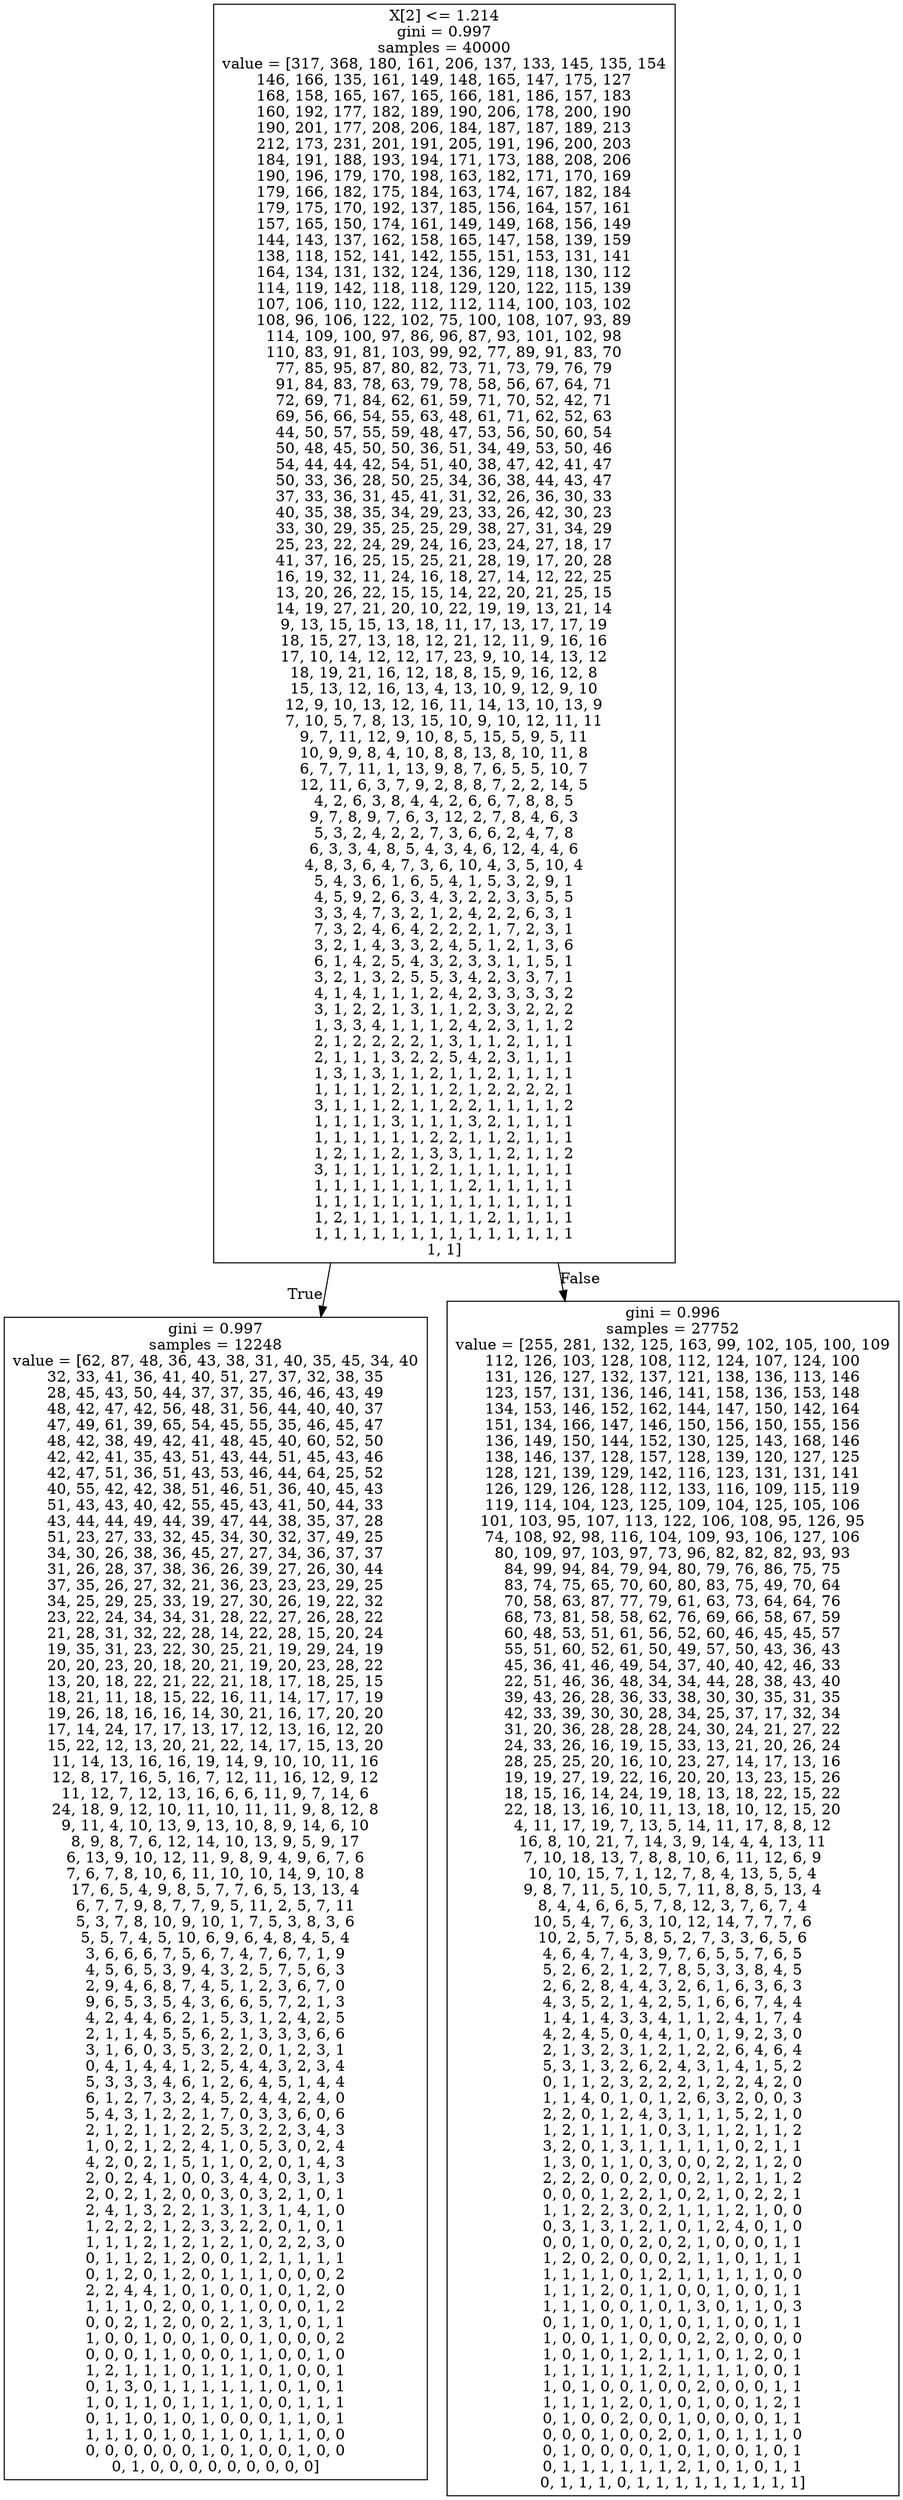 digraph Tree {
node [shape=box] ;
0 [label="X[2] <= 1.214\ngini = 0.997\nsamples = 40000\nvalue = [317, 368, 180, 161, 206, 137, 133, 145, 135, 154\n146, 166, 135, 161, 149, 148, 165, 147, 175, 127\n168, 158, 165, 167, 165, 166, 181, 186, 157, 183\n160, 192, 177, 182, 189, 190, 206, 178, 200, 190\n190, 201, 177, 208, 206, 184, 187, 187, 189, 213\n212, 173, 231, 201, 191, 205, 191, 196, 200, 203\n184, 191, 188, 193, 194, 171, 173, 188, 208, 206\n190, 196, 179, 170, 198, 163, 182, 171, 170, 169\n179, 166, 182, 175, 184, 163, 174, 167, 182, 184\n179, 175, 170, 192, 137, 185, 156, 164, 157, 161\n157, 165, 150, 174, 161, 149, 149, 168, 156, 149\n144, 143, 137, 162, 158, 165, 147, 158, 139, 159\n138, 118, 152, 141, 142, 155, 151, 153, 131, 141\n164, 134, 131, 132, 124, 136, 129, 118, 130, 112\n114, 119, 142, 118, 118, 129, 120, 122, 115, 139\n107, 106, 110, 122, 112, 112, 114, 100, 103, 102\n108, 96, 106, 122, 102, 75, 100, 108, 107, 93, 89\n114, 109, 100, 97, 86, 96, 87, 93, 101, 102, 98\n110, 83, 91, 81, 103, 99, 92, 77, 89, 91, 83, 70\n77, 85, 95, 87, 80, 82, 73, 71, 73, 79, 76, 79\n91, 84, 83, 78, 63, 79, 78, 58, 56, 67, 64, 71\n72, 69, 71, 84, 62, 61, 59, 71, 70, 52, 42, 71\n69, 56, 66, 54, 55, 63, 48, 61, 71, 62, 52, 63\n44, 50, 57, 55, 59, 48, 47, 53, 56, 50, 60, 54\n50, 48, 45, 50, 50, 36, 51, 34, 49, 53, 50, 46\n54, 44, 44, 42, 54, 51, 40, 38, 47, 42, 41, 47\n50, 33, 36, 28, 50, 25, 34, 36, 38, 44, 43, 47\n37, 33, 36, 31, 45, 41, 31, 32, 26, 36, 30, 33\n40, 35, 38, 35, 34, 29, 23, 33, 26, 42, 30, 23\n33, 30, 29, 35, 25, 25, 29, 38, 27, 31, 34, 29\n25, 23, 22, 24, 29, 24, 16, 23, 24, 27, 18, 17\n41, 37, 16, 25, 15, 25, 21, 28, 19, 17, 20, 28\n16, 19, 32, 11, 24, 16, 18, 27, 14, 12, 22, 25\n13, 20, 26, 22, 15, 15, 14, 22, 20, 21, 25, 15\n14, 19, 27, 21, 20, 10, 22, 19, 19, 13, 21, 14\n9, 13, 15, 15, 13, 18, 11, 17, 13, 17, 17, 19\n18, 15, 27, 13, 18, 12, 21, 12, 11, 9, 16, 16\n17, 10, 14, 12, 12, 17, 23, 9, 10, 14, 13, 12\n18, 19, 21, 16, 12, 18, 8, 15, 9, 16, 12, 8\n15, 13, 12, 16, 13, 4, 13, 10, 9, 12, 9, 10\n12, 9, 10, 13, 12, 16, 11, 14, 13, 10, 13, 9\n7, 10, 5, 7, 8, 13, 15, 10, 9, 10, 12, 11, 11\n9, 7, 11, 12, 9, 10, 8, 5, 15, 5, 9, 5, 11\n10, 9, 9, 8, 4, 10, 8, 8, 13, 8, 10, 11, 8\n6, 7, 7, 11, 1, 13, 9, 8, 7, 6, 5, 5, 10, 7\n12, 11, 6, 3, 7, 9, 2, 8, 8, 7, 2, 2, 14, 5\n4, 2, 6, 3, 8, 4, 4, 2, 6, 6, 7, 8, 8, 5\n9, 7, 8, 9, 7, 6, 3, 12, 2, 7, 8, 4, 6, 3\n5, 3, 2, 4, 2, 2, 7, 3, 6, 6, 2, 4, 7, 8\n6, 3, 3, 4, 8, 5, 4, 3, 4, 6, 12, 4, 4, 6\n4, 8, 3, 6, 4, 7, 3, 6, 10, 4, 3, 5, 10, 4\n5, 4, 3, 6, 1, 6, 5, 4, 1, 5, 3, 2, 9, 1\n4, 5, 9, 2, 6, 3, 4, 3, 2, 2, 3, 3, 5, 5\n3, 3, 4, 7, 3, 2, 1, 2, 4, 2, 2, 6, 3, 1\n7, 3, 2, 4, 6, 4, 2, 2, 2, 1, 7, 2, 3, 1\n3, 2, 1, 4, 3, 3, 2, 4, 5, 1, 2, 1, 3, 6\n6, 1, 4, 2, 5, 4, 3, 2, 3, 3, 1, 1, 5, 1\n3, 2, 1, 3, 2, 5, 5, 3, 4, 2, 3, 3, 7, 1\n4, 1, 4, 1, 1, 1, 2, 4, 2, 3, 3, 3, 3, 2\n3, 1, 2, 2, 1, 3, 1, 1, 2, 3, 3, 2, 2, 2\n1, 3, 3, 4, 1, 1, 1, 2, 4, 2, 3, 1, 1, 2\n2, 1, 2, 2, 2, 2, 1, 3, 1, 1, 2, 1, 1, 1\n2, 1, 1, 1, 3, 2, 2, 5, 4, 2, 3, 1, 1, 1\n1, 3, 1, 3, 1, 1, 2, 1, 1, 2, 1, 1, 1, 1\n1, 1, 1, 1, 2, 1, 1, 2, 1, 2, 2, 2, 2, 1\n3, 1, 1, 1, 2, 1, 1, 2, 2, 1, 1, 1, 1, 2\n1, 1, 1, 1, 3, 1, 1, 1, 3, 2, 1, 1, 1, 1\n1, 1, 1, 1, 1, 1, 2, 2, 1, 1, 2, 1, 1, 1\n1, 2, 1, 1, 2, 1, 3, 3, 1, 1, 2, 1, 1, 2\n3, 1, 1, 1, 1, 1, 2, 1, 1, 1, 1, 1, 1, 1\n1, 1, 1, 1, 1, 1, 1, 1, 2, 1, 1, 1, 1, 1\n1, 1, 1, 1, 1, 1, 1, 1, 1, 1, 1, 1, 1, 1\n1, 2, 1, 1, 1, 1, 1, 1, 1, 2, 1, 1, 1, 1\n1, 1, 1, 1, 1, 1, 1, 1, 1, 1, 1, 1, 1, 1\n1, 1]"] ;
1 [label="gini = 0.997\nsamples = 12248\nvalue = [62, 87, 48, 36, 43, 38, 31, 40, 35, 45, 34, 40\n32, 33, 41, 36, 41, 40, 51, 27, 37, 32, 38, 35\n28, 45, 43, 50, 44, 37, 37, 35, 46, 46, 43, 49\n48, 42, 47, 42, 56, 48, 31, 56, 44, 40, 40, 37\n47, 49, 61, 39, 65, 54, 45, 55, 35, 46, 45, 47\n48, 42, 38, 49, 42, 41, 48, 45, 40, 60, 52, 50\n42, 42, 41, 35, 43, 51, 43, 44, 51, 45, 43, 46\n42, 47, 51, 36, 51, 43, 53, 46, 44, 64, 25, 52\n40, 55, 42, 42, 38, 51, 46, 51, 36, 40, 45, 43\n51, 43, 43, 40, 42, 55, 45, 43, 41, 50, 44, 33\n43, 44, 44, 49, 44, 39, 47, 44, 38, 35, 37, 28\n51, 23, 27, 33, 32, 45, 34, 30, 32, 37, 49, 25\n34, 30, 26, 38, 36, 45, 27, 27, 34, 36, 37, 37\n31, 26, 28, 37, 38, 36, 26, 39, 27, 26, 30, 44\n37, 35, 26, 27, 32, 21, 36, 23, 23, 23, 29, 25\n34, 25, 29, 25, 33, 19, 27, 30, 26, 19, 22, 32\n23, 22, 24, 34, 34, 31, 28, 22, 27, 26, 28, 22\n21, 28, 31, 32, 22, 28, 14, 22, 28, 15, 20, 24\n19, 35, 31, 23, 22, 30, 25, 21, 19, 29, 24, 19\n20, 20, 23, 20, 18, 20, 21, 19, 20, 23, 28, 22\n13, 20, 18, 22, 21, 22, 21, 18, 17, 18, 25, 15\n18, 21, 11, 18, 15, 22, 16, 11, 14, 17, 17, 19\n19, 26, 18, 16, 16, 14, 30, 21, 16, 17, 20, 20\n17, 14, 24, 17, 17, 13, 17, 12, 13, 16, 12, 20\n15, 22, 12, 13, 20, 21, 22, 14, 17, 15, 13, 20\n11, 14, 13, 16, 16, 19, 14, 9, 10, 10, 11, 16\n12, 8, 17, 16, 5, 16, 7, 12, 11, 16, 12, 9, 12\n11, 12, 7, 12, 13, 16, 6, 6, 11, 9, 7, 14, 6\n24, 18, 9, 12, 10, 11, 10, 11, 11, 9, 8, 12, 8\n9, 11, 4, 10, 13, 9, 13, 10, 8, 9, 14, 6, 10\n8, 9, 8, 7, 6, 12, 14, 10, 13, 9, 5, 9, 17\n6, 13, 9, 10, 12, 11, 9, 8, 9, 4, 9, 6, 7, 6\n7, 6, 7, 8, 10, 6, 11, 10, 10, 14, 9, 10, 8\n17, 6, 5, 4, 9, 8, 5, 7, 7, 6, 5, 13, 13, 4\n6, 7, 7, 9, 8, 7, 7, 9, 5, 11, 2, 5, 7, 11\n5, 3, 7, 8, 10, 9, 10, 1, 7, 5, 3, 8, 3, 6\n5, 5, 7, 4, 5, 10, 6, 9, 6, 4, 8, 4, 5, 4\n3, 6, 6, 6, 7, 5, 6, 7, 4, 7, 6, 7, 1, 9\n4, 5, 6, 5, 3, 9, 4, 3, 2, 5, 7, 5, 6, 3\n2, 9, 4, 6, 8, 7, 4, 5, 1, 2, 3, 6, 7, 0\n9, 6, 5, 3, 5, 4, 3, 6, 6, 5, 7, 2, 1, 3\n4, 2, 4, 4, 6, 2, 1, 5, 3, 1, 2, 4, 2, 5\n2, 1, 1, 4, 5, 5, 6, 2, 1, 3, 3, 3, 6, 6\n3, 1, 6, 0, 3, 5, 3, 2, 2, 0, 1, 2, 3, 1\n0, 4, 1, 4, 4, 1, 2, 5, 4, 4, 3, 2, 3, 4\n5, 3, 3, 3, 4, 6, 1, 2, 6, 4, 5, 1, 4, 4\n6, 1, 2, 7, 3, 2, 4, 5, 2, 4, 4, 2, 4, 0\n5, 4, 3, 1, 2, 2, 1, 7, 0, 3, 3, 6, 0, 6\n2, 1, 2, 1, 1, 2, 2, 5, 3, 2, 2, 3, 4, 3\n1, 0, 2, 1, 2, 2, 4, 1, 0, 5, 3, 0, 2, 4\n4, 2, 0, 2, 1, 5, 1, 1, 0, 2, 0, 1, 4, 3\n2, 0, 2, 4, 1, 0, 0, 3, 4, 4, 0, 3, 1, 3\n2, 0, 2, 1, 2, 0, 0, 3, 0, 3, 2, 1, 0, 1\n2, 4, 1, 3, 2, 2, 1, 3, 1, 3, 1, 4, 1, 0\n1, 2, 2, 2, 1, 2, 3, 3, 2, 2, 0, 1, 0, 1\n1, 1, 1, 2, 1, 2, 1, 2, 1, 0, 2, 2, 3, 0\n0, 1, 1, 2, 1, 2, 0, 0, 1, 2, 1, 1, 1, 1\n0, 1, 2, 0, 1, 2, 0, 1, 1, 1, 0, 0, 0, 2\n2, 2, 4, 4, 1, 0, 1, 0, 0, 1, 0, 1, 2, 0\n1, 1, 1, 0, 2, 0, 0, 1, 1, 0, 0, 0, 1, 2\n0, 0, 2, 1, 2, 0, 0, 2, 1, 3, 1, 0, 1, 1\n1, 0, 0, 1, 0, 0, 1, 0, 0, 1, 0, 0, 0, 2\n0, 0, 0, 1, 1, 0, 0, 0, 1, 1, 0, 0, 1, 0\n1, 2, 1, 1, 1, 0, 1, 1, 1, 0, 1, 0, 0, 1\n0, 1, 3, 0, 1, 1, 1, 1, 1, 1, 0, 1, 0, 1\n1, 0, 1, 1, 0, 1, 1, 1, 1, 0, 0, 1, 1, 1\n0, 1, 1, 0, 1, 0, 1, 0, 0, 0, 1, 1, 0, 1\n1, 1, 1, 0, 1, 0, 1, 1, 0, 1, 1, 1, 0, 0\n0, 0, 0, 0, 0, 0, 1, 0, 1, 0, 0, 1, 0, 0\n0, 1, 0, 0, 0, 0, 0, 0, 0, 0, 0]"] ;
0 -> 1 [labeldistance=2.5, labelangle=45, headlabel="True"] ;
2 [label="gini = 0.996\nsamples = 27752\nvalue = [255, 281, 132, 125, 163, 99, 102, 105, 100, 109\n112, 126, 103, 128, 108, 112, 124, 107, 124, 100\n131, 126, 127, 132, 137, 121, 138, 136, 113, 146\n123, 157, 131, 136, 146, 141, 158, 136, 153, 148\n134, 153, 146, 152, 162, 144, 147, 150, 142, 164\n151, 134, 166, 147, 146, 150, 156, 150, 155, 156\n136, 149, 150, 144, 152, 130, 125, 143, 168, 146\n138, 146, 137, 128, 157, 128, 139, 120, 127, 125\n128, 121, 139, 129, 142, 116, 123, 131, 131, 141\n126, 129, 126, 128, 112, 133, 116, 109, 115, 119\n119, 114, 104, 123, 125, 109, 104, 125, 105, 106\n101, 103, 95, 107, 113, 122, 106, 108, 95, 126, 95\n74, 108, 92, 98, 116, 104, 109, 93, 106, 127, 106\n80, 109, 97, 103, 97, 73, 96, 82, 82, 82, 93, 93\n84, 99, 94, 84, 79, 94, 80, 79, 76, 86, 75, 75\n83, 74, 75, 65, 70, 60, 80, 83, 75, 49, 70, 64\n70, 58, 63, 87, 77, 79, 61, 63, 73, 64, 64, 76\n68, 73, 81, 58, 58, 62, 76, 69, 66, 58, 67, 59\n60, 48, 53, 51, 61, 56, 52, 60, 46, 45, 45, 57\n55, 51, 60, 52, 61, 50, 49, 57, 50, 43, 36, 43\n45, 36, 41, 46, 49, 54, 37, 40, 40, 42, 46, 33\n22, 51, 46, 36, 48, 34, 34, 44, 28, 38, 43, 40\n39, 43, 26, 28, 36, 33, 38, 30, 30, 35, 31, 35\n42, 33, 39, 30, 30, 28, 34, 25, 37, 17, 32, 34\n31, 20, 36, 28, 28, 28, 24, 30, 24, 21, 27, 22\n24, 33, 26, 16, 19, 15, 33, 13, 21, 20, 26, 24\n28, 25, 25, 20, 16, 10, 23, 27, 14, 17, 13, 16\n19, 19, 27, 19, 22, 16, 20, 20, 13, 23, 15, 26\n18, 15, 16, 14, 24, 19, 18, 13, 18, 22, 15, 22\n22, 18, 13, 16, 10, 11, 13, 18, 10, 12, 15, 20\n4, 11, 17, 19, 7, 13, 5, 14, 11, 17, 8, 8, 12\n16, 8, 10, 21, 7, 14, 3, 9, 14, 4, 4, 13, 11\n7, 10, 18, 13, 7, 8, 8, 10, 6, 11, 12, 6, 9\n10, 10, 15, 7, 1, 12, 7, 8, 4, 13, 5, 5, 4\n9, 8, 7, 11, 5, 10, 5, 7, 11, 8, 8, 5, 13, 4\n8, 4, 4, 6, 6, 5, 7, 8, 12, 3, 7, 6, 7, 4\n10, 5, 4, 7, 6, 3, 10, 12, 14, 7, 7, 7, 6\n10, 2, 5, 7, 5, 8, 5, 2, 7, 3, 3, 6, 5, 6\n4, 6, 4, 7, 4, 3, 9, 7, 6, 5, 5, 7, 6, 5\n5, 2, 6, 2, 1, 2, 7, 8, 5, 3, 3, 8, 4, 5\n2, 6, 2, 8, 4, 4, 3, 2, 6, 1, 6, 3, 6, 3\n4, 3, 5, 2, 1, 4, 2, 5, 1, 6, 6, 7, 4, 4\n1, 4, 1, 4, 3, 3, 4, 1, 1, 2, 4, 1, 7, 4\n4, 2, 4, 5, 0, 4, 4, 1, 0, 1, 9, 2, 3, 0\n2, 1, 3, 2, 3, 1, 2, 1, 2, 2, 6, 4, 6, 4\n5, 3, 1, 3, 2, 6, 2, 4, 3, 1, 4, 1, 5, 2\n0, 1, 1, 2, 3, 2, 2, 2, 1, 2, 2, 4, 2, 0\n1, 1, 4, 0, 1, 0, 1, 2, 6, 3, 2, 0, 0, 3\n2, 2, 0, 1, 2, 4, 3, 1, 1, 1, 5, 2, 1, 0\n1, 2, 1, 1, 1, 1, 0, 3, 1, 1, 2, 1, 1, 2\n3, 2, 0, 1, 3, 1, 1, 1, 1, 1, 0, 2, 1, 1\n1, 3, 0, 1, 1, 0, 3, 0, 0, 2, 2, 1, 2, 0\n2, 2, 2, 0, 0, 2, 0, 0, 2, 1, 2, 1, 1, 2\n0, 0, 0, 1, 2, 2, 1, 0, 2, 1, 0, 2, 2, 1\n1, 1, 2, 2, 3, 0, 2, 1, 1, 1, 2, 1, 0, 0\n0, 3, 1, 3, 1, 2, 1, 0, 1, 2, 4, 0, 1, 0\n0, 0, 1, 0, 0, 2, 0, 2, 1, 0, 0, 0, 1, 1\n1, 2, 0, 2, 0, 0, 0, 2, 1, 1, 0, 1, 1, 1\n1, 1, 1, 1, 0, 1, 2, 1, 1, 1, 1, 1, 0, 0\n1, 1, 1, 2, 0, 1, 1, 0, 0, 1, 0, 0, 1, 1\n1, 1, 1, 0, 0, 1, 0, 1, 3, 0, 1, 1, 0, 3\n0, 1, 1, 0, 1, 0, 1, 0, 1, 1, 0, 0, 1, 1\n1, 0, 0, 1, 1, 0, 0, 0, 2, 2, 0, 0, 0, 0\n1, 0, 1, 0, 1, 2, 1, 1, 1, 0, 1, 2, 0, 1\n1, 1, 1, 1, 1, 1, 2, 1, 1, 1, 1, 0, 0, 1\n1, 0, 1, 0, 0, 1, 0, 0, 2, 0, 0, 0, 1, 1\n1, 1, 1, 1, 2, 0, 1, 0, 1, 0, 0, 1, 2, 1\n0, 1, 0, 0, 2, 0, 0, 1, 0, 0, 0, 0, 1, 1\n0, 0, 0, 1, 0, 0, 2, 0, 1, 0, 1, 1, 1, 0\n0, 1, 0, 0, 0, 0, 1, 0, 1, 0, 0, 1, 0, 1\n0, 1, 1, 1, 1, 1, 1, 2, 1, 0, 1, 0, 1, 1\n0, 1, 1, 1, 0, 1, 1, 1, 1, 1, 1, 1, 1, 1]"] ;
0 -> 2 [labeldistance=2.5, labelangle=-45, headlabel="False"] ;
}